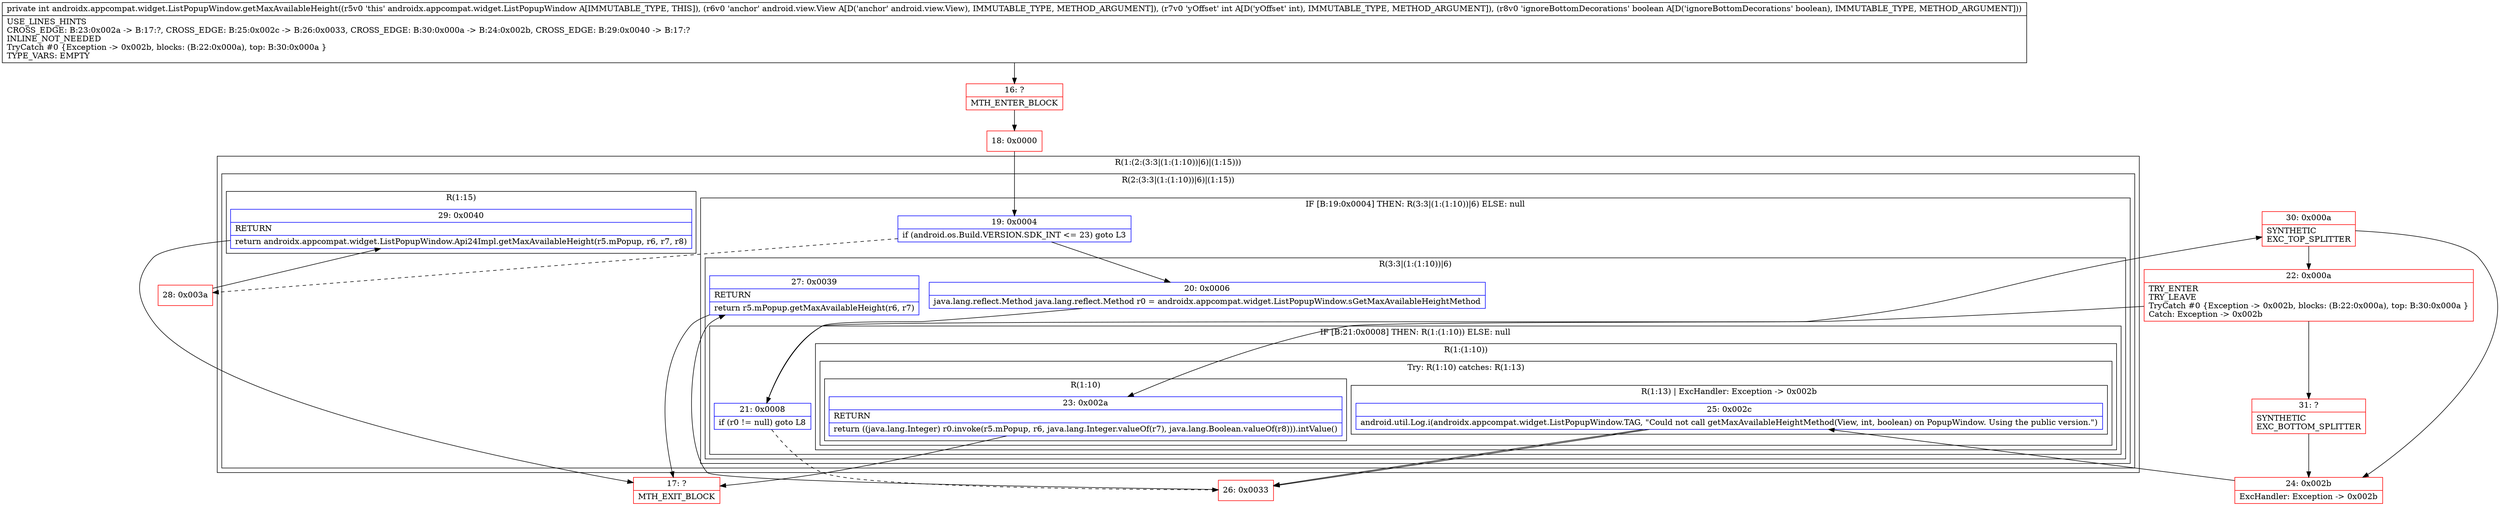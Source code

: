 digraph "CFG forandroidx.appcompat.widget.ListPopupWindow.getMaxAvailableHeight(Landroid\/view\/View;IZ)I" {
subgraph cluster_Region_1877761915 {
label = "R(1:(2:(3:3|(1:(1:10))|6)|(1:15)))";
node [shape=record,color=blue];
subgraph cluster_Region_2053565923 {
label = "R(2:(3:3|(1:(1:10))|6)|(1:15))";
node [shape=record,color=blue];
subgraph cluster_IfRegion_92819307 {
label = "IF [B:19:0x0004] THEN: R(3:3|(1:(1:10))|6) ELSE: null";
node [shape=record,color=blue];
Node_19 [shape=record,label="{19\:\ 0x0004|if (android.os.Build.VERSION.SDK_INT \<= 23) goto L3\l}"];
subgraph cluster_Region_1302922322 {
label = "R(3:3|(1:(1:10))|6)";
node [shape=record,color=blue];
Node_20 [shape=record,label="{20\:\ 0x0006|java.lang.reflect.Method java.lang.reflect.Method r0 = androidx.appcompat.widget.ListPopupWindow.sGetMaxAvailableHeightMethod\l}"];
subgraph cluster_IfRegion_285745403 {
label = "IF [B:21:0x0008] THEN: R(1:(1:10)) ELSE: null";
node [shape=record,color=blue];
Node_21 [shape=record,label="{21\:\ 0x0008|if (r0 != null) goto L8\l}"];
subgraph cluster_Region_422084402 {
label = "R(1:(1:10))";
node [shape=record,color=blue];
subgraph cluster_TryCatchRegion_338885867 {
label = "Try: R(1:10) catches: R(1:13)";
node [shape=record,color=blue];
subgraph cluster_Region_819410961 {
label = "R(1:10)";
node [shape=record,color=blue];
Node_23 [shape=record,label="{23\:\ 0x002a|RETURN\l|return ((java.lang.Integer) r0.invoke(r5.mPopup, r6, java.lang.Integer.valueOf(r7), java.lang.Boolean.valueOf(r8))).intValue()\l}"];
}
subgraph cluster_Region_1509298811 {
label = "R(1:13) | ExcHandler: Exception \-\> 0x002b\l";
node [shape=record,color=blue];
Node_25 [shape=record,label="{25\:\ 0x002c|android.util.Log.i(androidx.appcompat.widget.ListPopupWindow.TAG, \"Could not call getMaxAvailableHeightMethod(View, int, boolean) on PopupWindow. Using the public version.\")\l}"];
}
}
}
}
Node_27 [shape=record,label="{27\:\ 0x0039|RETURN\l|return r5.mPopup.getMaxAvailableHeight(r6, r7)\l}"];
}
}
subgraph cluster_Region_507706681 {
label = "R(1:15)";
node [shape=record,color=blue];
Node_29 [shape=record,label="{29\:\ 0x0040|RETURN\l|return androidx.appcompat.widget.ListPopupWindow.Api24Impl.getMaxAvailableHeight(r5.mPopup, r6, r7, r8)\l}"];
}
}
}
subgraph cluster_Region_1509298811 {
label = "R(1:13) | ExcHandler: Exception \-\> 0x002b\l";
node [shape=record,color=blue];
Node_25 [shape=record,label="{25\:\ 0x002c|android.util.Log.i(androidx.appcompat.widget.ListPopupWindow.TAG, \"Could not call getMaxAvailableHeightMethod(View, int, boolean) on PopupWindow. Using the public version.\")\l}"];
}
Node_16 [shape=record,color=red,label="{16\:\ ?|MTH_ENTER_BLOCK\l}"];
Node_18 [shape=record,color=red,label="{18\:\ 0x0000}"];
Node_26 [shape=record,color=red,label="{26\:\ 0x0033}"];
Node_17 [shape=record,color=red,label="{17\:\ ?|MTH_EXIT_BLOCK\l}"];
Node_30 [shape=record,color=red,label="{30\:\ 0x000a|SYNTHETIC\lEXC_TOP_SPLITTER\l}"];
Node_22 [shape=record,color=red,label="{22\:\ 0x000a|TRY_ENTER\lTRY_LEAVE\lTryCatch #0 \{Exception \-\> 0x002b, blocks: (B:22:0x000a), top: B:30:0x000a \}\lCatch: Exception \-\> 0x002b\l}"];
Node_31 [shape=record,color=red,label="{31\:\ ?|SYNTHETIC\lEXC_BOTTOM_SPLITTER\l}"];
Node_24 [shape=record,color=red,label="{24\:\ 0x002b|ExcHandler: Exception \-\> 0x002b\l}"];
Node_28 [shape=record,color=red,label="{28\:\ 0x003a}"];
MethodNode[shape=record,label="{private int androidx.appcompat.widget.ListPopupWindow.getMaxAvailableHeight((r5v0 'this' androidx.appcompat.widget.ListPopupWindow A[IMMUTABLE_TYPE, THIS]), (r6v0 'anchor' android.view.View A[D('anchor' android.view.View), IMMUTABLE_TYPE, METHOD_ARGUMENT]), (r7v0 'yOffset' int A[D('yOffset' int), IMMUTABLE_TYPE, METHOD_ARGUMENT]), (r8v0 'ignoreBottomDecorations' boolean A[D('ignoreBottomDecorations' boolean), IMMUTABLE_TYPE, METHOD_ARGUMENT]))  | USE_LINES_HINTS\lCROSS_EDGE: B:23:0x002a \-\> B:17:?, CROSS_EDGE: B:25:0x002c \-\> B:26:0x0033, CROSS_EDGE: B:30:0x000a \-\> B:24:0x002b, CROSS_EDGE: B:29:0x0040 \-\> B:17:?\lINLINE_NOT_NEEDED\lTryCatch #0 \{Exception \-\> 0x002b, blocks: (B:22:0x000a), top: B:30:0x000a \}\lTYPE_VARS: EMPTY\l}"];
MethodNode -> Node_16;Node_19 -> Node_20;
Node_19 -> Node_28[style=dashed];
Node_20 -> Node_21;
Node_21 -> Node_26[style=dashed];
Node_21 -> Node_30;
Node_23 -> Node_17;
Node_25 -> Node_26;
Node_27 -> Node_17;
Node_29 -> Node_17;
Node_25 -> Node_26;
Node_16 -> Node_18;
Node_18 -> Node_19;
Node_26 -> Node_27;
Node_30 -> Node_22;
Node_30 -> Node_24;
Node_22 -> Node_23;
Node_22 -> Node_31;
Node_31 -> Node_24;
Node_24 -> Node_25;
Node_28 -> Node_29;
}

